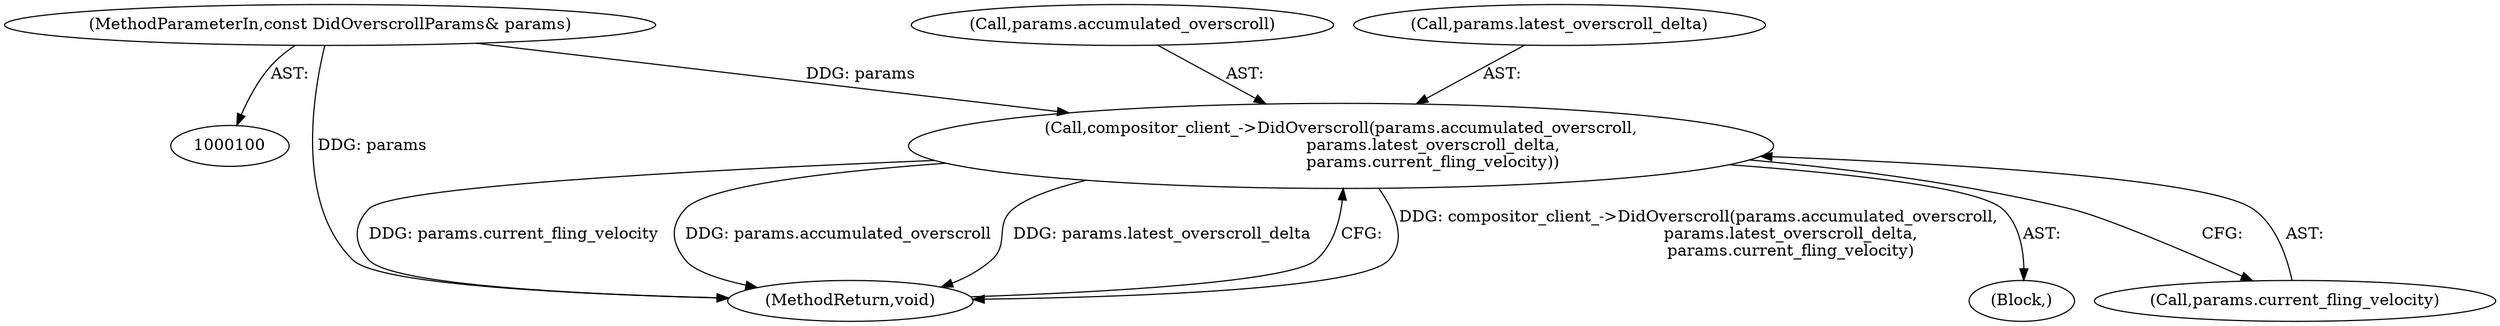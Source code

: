 digraph "1_Chrome_0e3d721470add955c056e3051614f58c7220e85b_5@del" {
"1000105" [label="(Call,compositor_client_->DidOverscroll(params.accumulated_overscroll,\n                                    params.latest_overscroll_delta,\n                                    params.current_fling_velocity))"];
"1000101" [label="(MethodParameterIn,const DidOverscrollParams& params)"];
"1000115" [label="(MethodReturn,void)"];
"1000102" [label="(Block,)"];
"1000105" [label="(Call,compositor_client_->DidOverscroll(params.accumulated_overscroll,\n                                    params.latest_overscroll_delta,\n                                    params.current_fling_velocity))"];
"1000106" [label="(Call,params.accumulated_overscroll)"];
"1000109" [label="(Call,params.latest_overscroll_delta)"];
"1000112" [label="(Call,params.current_fling_velocity)"];
"1000101" [label="(MethodParameterIn,const DidOverscrollParams& params)"];
"1000105" -> "1000102"  [label="AST: "];
"1000105" -> "1000112"  [label="CFG: "];
"1000106" -> "1000105"  [label="AST: "];
"1000109" -> "1000105"  [label="AST: "];
"1000112" -> "1000105"  [label="AST: "];
"1000115" -> "1000105"  [label="CFG: "];
"1000105" -> "1000115"  [label="DDG: compositor_client_->DidOverscroll(params.accumulated_overscroll,\n                                    params.latest_overscroll_delta,\n                                    params.current_fling_velocity)"];
"1000105" -> "1000115"  [label="DDG: params.current_fling_velocity"];
"1000105" -> "1000115"  [label="DDG: params.accumulated_overscroll"];
"1000105" -> "1000115"  [label="DDG: params.latest_overscroll_delta"];
"1000101" -> "1000105"  [label="DDG: params"];
"1000101" -> "1000100"  [label="AST: "];
"1000101" -> "1000115"  [label="DDG: params"];
}
